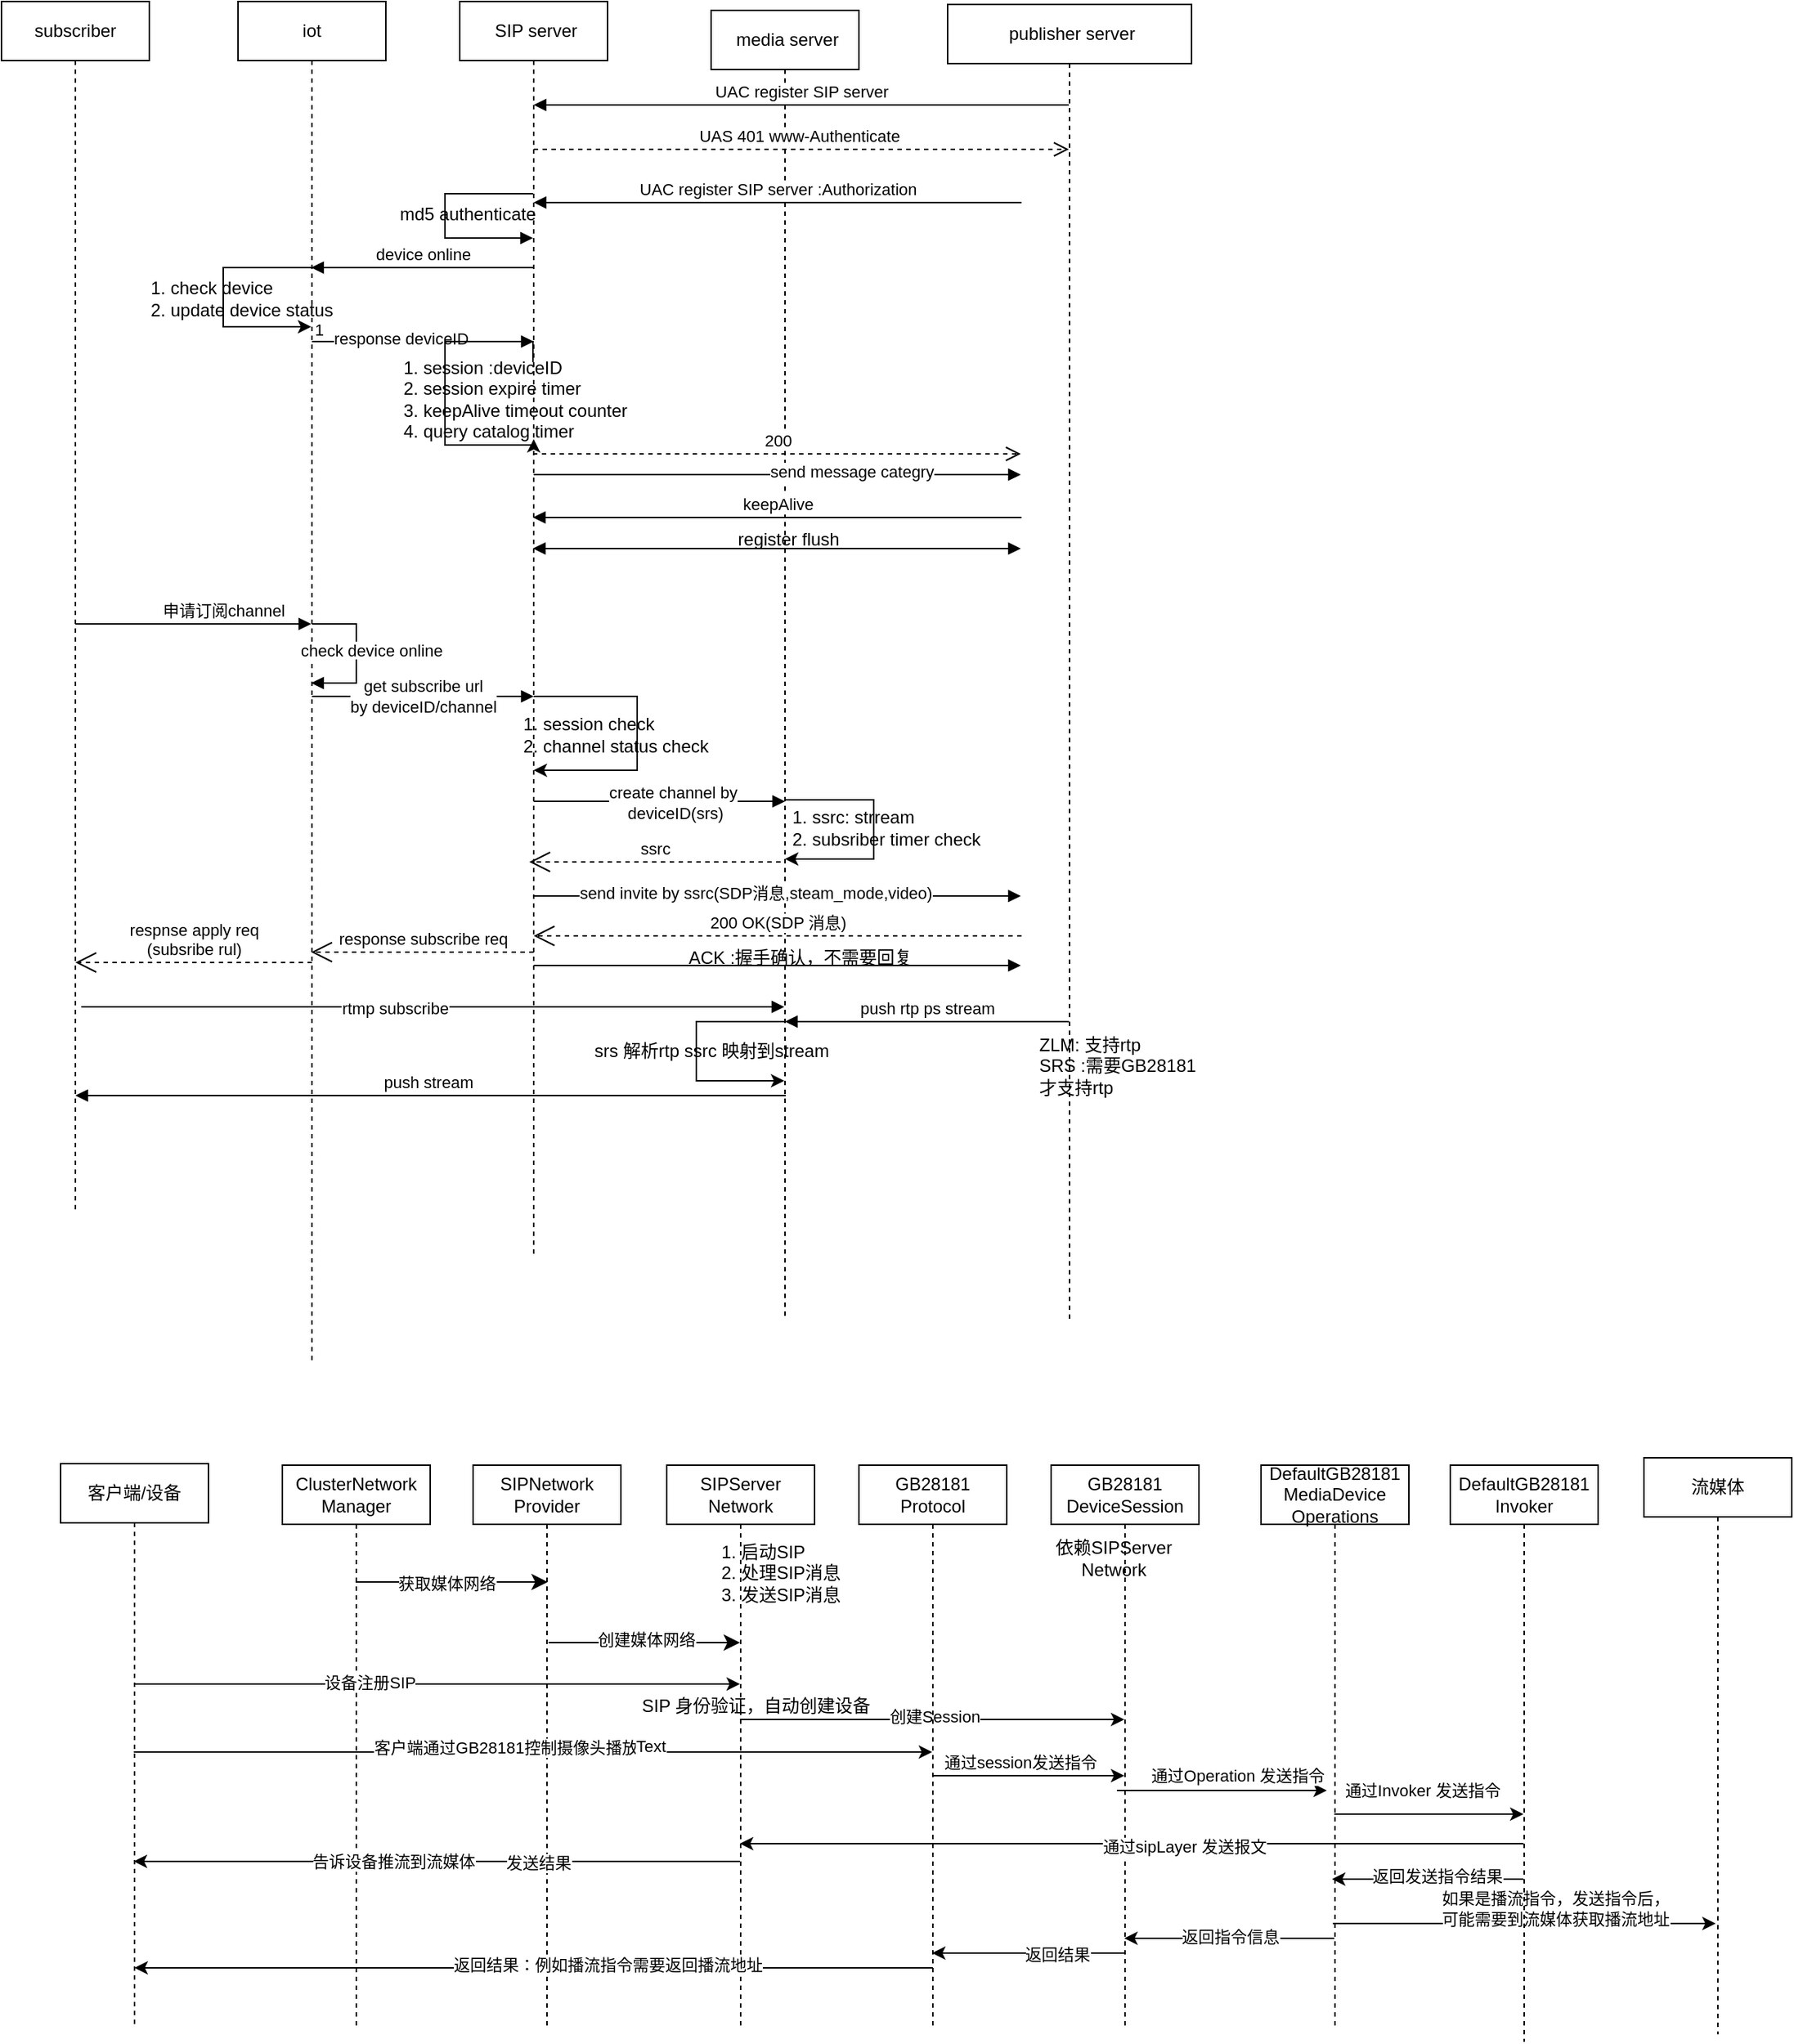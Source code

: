 <mxfile version="24.2.8" type="github">
  <diagram id="6UUS9BngQqoZ4q6VCx7F" name="Page-1">
    <mxGraphModel dx="954" dy="606" grid="1" gridSize="10" guides="1" tooltips="1" connect="1" arrows="1" fold="1" page="1" pageScale="1" pageWidth="827" pageHeight="1169" math="0" shadow="0">
      <root>
        <mxCell id="0" />
        <mxCell id="1" parent="0" />
        <mxCell id="10HyddcY0gIoOQVBEXPv-4" value="subscriber" style="shape=umlLifeline;perimeter=lifelinePerimeter;whiteSpace=wrap;html=1;container=1;collapsible=0;recursiveResize=0;outlineConnect=0;" parent="1" vertex="1">
          <mxGeometry x="30" y="60" width="100" height="820" as="geometry" />
        </mxCell>
        <mxCell id="10HyddcY0gIoOQVBEXPv-11" value="申请订阅channel" style="html=1;verticalAlign=bottom;endArrow=block;rounded=0;" parent="10HyddcY0gIoOQVBEXPv-4" edge="1">
          <mxGeometry x="0.254" width="80" relative="1" as="geometry">
            <mxPoint x="50" y="421" as="sourcePoint" />
            <mxPoint x="209.5" y="421" as="targetPoint" />
            <mxPoint as="offset" />
          </mxGeometry>
        </mxCell>
        <mxCell id="10HyddcY0gIoOQVBEXPv-5" value="&amp;nbsp;SIP server" style="shape=umlLifeline;perimeter=lifelinePerimeter;whiteSpace=wrap;html=1;container=1;collapsible=0;recursiveResize=0;outlineConnect=0;" parent="1" vertex="1">
          <mxGeometry x="340" y="60" width="100" height="850" as="geometry" />
        </mxCell>
        <mxCell id="qBGxzSzK9V-PdyPtXiU0-2" value="md5 authenticate" style="text;html=1;align=center;verticalAlign=middle;resizable=0;points=[];autosize=1;strokeColor=none;fillColor=none;" parent="10HyddcY0gIoOQVBEXPv-5" vertex="1">
          <mxGeometry x="-50" y="134" width="110" height="20" as="geometry" />
        </mxCell>
        <mxCell id="qBGxzSzK9V-PdyPtXiU0-12" value="" style="endArrow=block;endFill=1;html=1;edgeStyle=orthogonalEdgeStyle;align=left;verticalAlign=top;rounded=0;" parent="10HyddcY0gIoOQVBEXPv-5" edge="1">
          <mxGeometry x="-1" relative="1" as="geometry">
            <mxPoint x="-100" y="230" as="sourcePoint" />
            <mxPoint x="50" y="230" as="targetPoint" />
          </mxGeometry>
        </mxCell>
        <mxCell id="qBGxzSzK9V-PdyPtXiU0-13" value="1" style="edgeLabel;resizable=0;html=1;align=left;verticalAlign=bottom;" parent="qBGxzSzK9V-PdyPtXiU0-12" connectable="0" vertex="1">
          <mxGeometry x="-1" relative="1" as="geometry" />
        </mxCell>
        <mxCell id="qBGxzSzK9V-PdyPtXiU0-14" value="response deviceID" style="edgeLabel;html=1;align=center;verticalAlign=middle;resizable=0;points=[];" parent="qBGxzSzK9V-PdyPtXiU0-12" vertex="1" connectable="0">
          <mxGeometry x="-0.2" y="2" relative="1" as="geometry">
            <mxPoint as="offset" />
          </mxGeometry>
        </mxCell>
        <mxCell id="qBGxzSzK9V-PdyPtXiU0-29" value="" style="html=1;verticalAlign=bottom;endArrow=block;rounded=0;" parent="10HyddcY0gIoOQVBEXPv-5" edge="1">
          <mxGeometry width="80" relative="1" as="geometry">
            <mxPoint x="-100" y="470" as="sourcePoint" />
            <mxPoint x="50" y="470" as="targetPoint" />
          </mxGeometry>
        </mxCell>
        <mxCell id="qBGxzSzK9V-PdyPtXiU0-30" value="get subscribe url &lt;br&gt;by deviceID/channel" style="edgeLabel;html=1;align=center;verticalAlign=middle;resizable=0;points=[];" parent="qBGxzSzK9V-PdyPtXiU0-29" vertex="1" connectable="0">
          <mxGeometry x="-0.208" relative="1" as="geometry">
            <mxPoint x="15" as="offset" />
          </mxGeometry>
        </mxCell>
        <mxCell id="qBGxzSzK9V-PdyPtXiU0-50" value="response subscribe req" style="endArrow=open;endSize=12;dashed=1;html=1;rounded=0;verticalAlign=bottom;" parent="10HyddcY0gIoOQVBEXPv-5" edge="1">
          <mxGeometry width="160" relative="1" as="geometry">
            <mxPoint x="50" y="643" as="sourcePoint" />
            <mxPoint x="-100.5" y="643" as="targetPoint" />
            <Array as="points">
              <mxPoint x="-39.5" y="643" />
            </Array>
          </mxGeometry>
        </mxCell>
        <mxCell id="10HyddcY0gIoOQVBEXPv-6" value="&amp;nbsp;media server" style="shape=umlLifeline;perimeter=lifelinePerimeter;whiteSpace=wrap;html=1;container=1;collapsible=0;recursiveResize=0;outlineConnect=0;" parent="1" vertex="1">
          <mxGeometry x="510" y="66" width="100" height="884" as="geometry" />
        </mxCell>
        <mxCell id="10HyddcY0gIoOQVBEXPv-20" value="UAC register SIP server :Authorization" style="html=1;verticalAlign=bottom;endArrow=block;rounded=0;" parent="10HyddcY0gIoOQVBEXPv-6" edge="1">
          <mxGeometry width="80" relative="1" as="geometry">
            <mxPoint x="210" y="130" as="sourcePoint" />
            <mxPoint x="-120" y="130" as="targetPoint" />
            <Array as="points">
              <mxPoint x="100.5" y="130" />
            </Array>
          </mxGeometry>
        </mxCell>
        <mxCell id="qBGxzSzK9V-PdyPtXiU0-35" value="" style="html=1;verticalAlign=bottom;endArrow=block;rounded=0;" parent="10HyddcY0gIoOQVBEXPv-6" edge="1">
          <mxGeometry width="80" relative="1" as="geometry">
            <mxPoint x="-120" y="535" as="sourcePoint" />
            <mxPoint x="50" y="535" as="targetPoint" />
          </mxGeometry>
        </mxCell>
        <mxCell id="qBGxzSzK9V-PdyPtXiU0-36" value="create channel by&lt;br&gt;&amp;nbsp;deviceID(srs)" style="edgeLabel;html=1;align=center;verticalAlign=middle;resizable=0;points=[];" parent="qBGxzSzK9V-PdyPtXiU0-35" vertex="1" connectable="0">
          <mxGeometry x="0.099" y="-1" relative="1" as="geometry">
            <mxPoint as="offset" />
          </mxGeometry>
        </mxCell>
        <mxCell id="qBGxzSzK9V-PdyPtXiU0-47" value="" style="edgeStyle=segmentEdgeStyle;endArrow=classic;html=1;rounded=0;verticalAlign=bottom;" parent="10HyddcY0gIoOQVBEXPv-6" edge="1">
          <mxGeometry width="50" height="50" relative="1" as="geometry">
            <mxPoint x="49.5" y="684" as="sourcePoint" />
            <mxPoint x="49.5" y="724" as="targetPoint" />
            <Array as="points">
              <mxPoint x="-10" y="684" />
              <mxPoint x="-10" y="724" />
            </Array>
          </mxGeometry>
        </mxCell>
        <mxCell id="qBGxzSzK9V-PdyPtXiU0-55" value="push stream&amp;nbsp;" style="html=1;verticalAlign=bottom;endArrow=block;rounded=0;" parent="10HyddcY0gIoOQVBEXPv-6" target="10HyddcY0gIoOQVBEXPv-4" edge="1">
          <mxGeometry width="80" relative="1" as="geometry">
            <mxPoint x="50.5" y="734" as="sourcePoint" />
            <mxPoint x="-280" y="734" as="targetPoint" />
          </mxGeometry>
        </mxCell>
        <mxCell id="qBGxzSzK9V-PdyPtXiU0-56" value="" style="html=1;verticalAlign=bottom;endArrow=block;rounded=0;" parent="10HyddcY0gIoOQVBEXPv-6" edge="1">
          <mxGeometry width="80" relative="1" as="geometry">
            <mxPoint x="-120" y="314" as="sourcePoint" />
            <mxPoint x="209.5" y="314" as="targetPoint" />
          </mxGeometry>
        </mxCell>
        <mxCell id="qBGxzSzK9V-PdyPtXiU0-57" value="send message categry" style="edgeLabel;html=1;align=center;verticalAlign=middle;resizable=0;points=[];" parent="qBGxzSzK9V-PdyPtXiU0-56" vertex="1" connectable="0">
          <mxGeometry x="0.301" y="2" relative="1" as="geometry">
            <mxPoint as="offset" />
          </mxGeometry>
        </mxCell>
        <mxCell id="10HyddcY0gIoOQVBEXPv-7" value="&amp;nbsp;publisher server" style="shape=umlLifeline;perimeter=lifelinePerimeter;whiteSpace=wrap;html=1;container=1;collapsible=0;recursiveResize=0;outlineConnect=0;" parent="1" vertex="1">
          <mxGeometry x="670" y="62" width="165" height="890" as="geometry" />
        </mxCell>
        <mxCell id="qBGxzSzK9V-PdyPtXiU0-17" value="keepAlive" style="html=1;verticalAlign=bottom;endArrow=block;rounded=0;" parent="10HyddcY0gIoOQVBEXPv-7" edge="1">
          <mxGeometry width="80" relative="1" as="geometry">
            <mxPoint x="50" y="347" as="sourcePoint" />
            <mxPoint x="-280.5" y="347" as="targetPoint" />
          </mxGeometry>
        </mxCell>
        <mxCell id="qBGxzSzK9V-PdyPtXiU0-42" value="200 OK(SDP 消息)" style="endArrow=open;endSize=12;dashed=1;html=1;rounded=0;verticalAlign=bottom;" parent="10HyddcY0gIoOQVBEXPv-7" target="10HyddcY0gIoOQVBEXPv-5" edge="1">
          <mxGeometry width="160" relative="1" as="geometry">
            <mxPoint x="50" y="630" as="sourcePoint" />
            <mxPoint x="-120" y="630" as="targetPoint" />
            <Array as="points">
              <mxPoint x="-39.5" y="630" />
            </Array>
          </mxGeometry>
        </mxCell>
        <mxCell id="qBGxzSzK9V-PdyPtXiU0-43" value="" style="html=1;verticalAlign=bottom;endArrow=block;rounded=0;" parent="10HyddcY0gIoOQVBEXPv-7" edge="1">
          <mxGeometry width="80" relative="1" as="geometry">
            <mxPoint x="-280" y="650" as="sourcePoint" />
            <mxPoint x="49.5" y="650" as="targetPoint" />
          </mxGeometry>
        </mxCell>
        <mxCell id="bC7WEgmkq_akePNeTHzV-6" value="ZLM: 支持rtp&lt;div&gt;SRS :需要GB28181&amp;nbsp;&lt;/div&gt;&lt;div&gt;才支持rtp&lt;/div&gt;" style="text;html=1;align=left;verticalAlign=middle;resizable=0;points=[];autosize=1;strokeColor=none;fillColor=none;" vertex="1" parent="10HyddcY0gIoOQVBEXPv-7">
          <mxGeometry x="60" y="688" width="130" height="60" as="geometry" />
        </mxCell>
        <mxCell id="10HyddcY0gIoOQVBEXPv-9" value="iot" style="shape=umlLifeline;perimeter=lifelinePerimeter;whiteSpace=wrap;html=1;container=1;collapsible=0;recursiveResize=0;outlineConnect=0;" parent="1" vertex="1">
          <mxGeometry x="190" y="60" width="100" height="920" as="geometry" />
        </mxCell>
        <mxCell id="10HyddcY0gIoOQVBEXPv-14" value="" style="html=1;verticalAlign=bottom;endArrow=block;rounded=0;" parent="10HyddcY0gIoOQVBEXPv-9" edge="1">
          <mxGeometry x="-0.005" y="10" width="80" relative="1" as="geometry">
            <mxPoint x="50" y="421" as="sourcePoint" />
            <mxPoint x="49.5" y="461" as="targetPoint" />
            <Array as="points">
              <mxPoint x="80" y="421" />
              <mxPoint x="80" y="461" />
            </Array>
            <mxPoint as="offset" />
          </mxGeometry>
        </mxCell>
        <mxCell id="qBGxzSzK9V-PdyPtXiU0-10" value="" style="edgeStyle=segmentEdgeStyle;endArrow=classic;html=1;rounded=0;" parent="10HyddcY0gIoOQVBEXPv-9" edge="1">
          <mxGeometry width="50" height="50" relative="1" as="geometry">
            <mxPoint x="49.5" y="180" as="sourcePoint" />
            <mxPoint x="49.5" y="220" as="targetPoint" />
            <Array as="points">
              <mxPoint x="-10" y="180" />
              <mxPoint x="-10" y="220" />
            </Array>
          </mxGeometry>
        </mxCell>
        <mxCell id="qBGxzSzK9V-PdyPtXiU0-52" value="respnse apply req&lt;br&gt;(subsribe rul)" style="endArrow=open;endSize=12;dashed=1;html=1;rounded=0;verticalAlign=bottom;" parent="10HyddcY0gIoOQVBEXPv-9" edge="1">
          <mxGeometry width="160" relative="1" as="geometry">
            <mxPoint x="50" y="650" as="sourcePoint" />
            <mxPoint x="-110" y="650" as="targetPoint" />
            <Array as="points">
              <mxPoint x="-39.5" y="650" />
            </Array>
          </mxGeometry>
        </mxCell>
        <mxCell id="10HyddcY0gIoOQVBEXPv-15" value="&lt;span style=&quot;font-size: 11px ; background-color: rgb(255 , 255 , 255)&quot;&gt;check device online&lt;/span&gt;" style="text;html=1;align=center;verticalAlign=middle;resizable=0;points=[];autosize=1;strokeColor=none;fillColor=none;" parent="1" vertex="1">
          <mxGeometry x="220" y="489" width="120" height="20" as="geometry" />
        </mxCell>
        <mxCell id="10HyddcY0gIoOQVBEXPv-16" value="UAC register SIP server" style="html=1;verticalAlign=bottom;endArrow=block;rounded=0;" parent="1" source="10HyddcY0gIoOQVBEXPv-7" target="10HyddcY0gIoOQVBEXPv-5" edge="1">
          <mxGeometry width="80" relative="1" as="geometry">
            <mxPoint x="720" y="120" as="sourcePoint" />
            <mxPoint x="800" y="120" as="targetPoint" />
            <Array as="points">
              <mxPoint x="610" y="130" />
            </Array>
          </mxGeometry>
        </mxCell>
        <mxCell id="10HyddcY0gIoOQVBEXPv-19" value="UAS 401 www-Authenticate&amp;nbsp;" style="html=1;verticalAlign=bottom;endArrow=open;dashed=1;endSize=8;rounded=0;" parent="1" source="10HyddcY0gIoOQVBEXPv-5" target="10HyddcY0gIoOQVBEXPv-7" edge="1">
          <mxGeometry relative="1" as="geometry">
            <mxPoint x="470" y="150" as="sourcePoint" />
            <mxPoint x="390" y="150" as="targetPoint" />
            <Array as="points">
              <mxPoint x="550" y="160" />
            </Array>
          </mxGeometry>
        </mxCell>
        <mxCell id="qBGxzSzK9V-PdyPtXiU0-1" value="" style="html=1;verticalAlign=bottom;endArrow=block;rounded=0;" parent="1" source="10HyddcY0gIoOQVBEXPv-5" target="10HyddcY0gIoOQVBEXPv-5" edge="1">
          <mxGeometry width="80" relative="1" as="geometry">
            <mxPoint x="340" y="210" as="sourcePoint" />
            <mxPoint x="420" y="210" as="targetPoint" />
            <Array as="points">
              <mxPoint x="360" y="190" />
              <mxPoint x="340" y="190" />
              <mxPoint x="330" y="190" />
              <mxPoint x="330" y="200" />
              <mxPoint x="330" y="210" />
              <mxPoint x="330" y="220" />
              <mxPoint x="360" y="220" />
            </Array>
          </mxGeometry>
        </mxCell>
        <mxCell id="qBGxzSzK9V-PdyPtXiU0-6" value="" style="edgeStyle=segmentEdgeStyle;endArrow=classic;html=1;rounded=0;" parent="1" edge="1">
          <mxGeometry width="50" height="50" relative="1" as="geometry">
            <mxPoint x="389.5" y="304" as="sourcePoint" />
            <mxPoint x="390" y="356" as="targetPoint" />
            <Array as="points">
              <mxPoint x="390" y="290" />
              <mxPoint x="330" y="290" />
              <mxPoint x="330" y="360" />
              <mxPoint x="390" y="360" />
            </Array>
          </mxGeometry>
        </mxCell>
        <mxCell id="qBGxzSzK9V-PdyPtXiU0-7" value="1. session :deviceID&lt;br&gt;2. session expire timer&lt;br&gt;3. keepAlive timeout counter&lt;br&gt;4. query catalog timer" style="text;html=1;align=left;verticalAlign=middle;resizable=0;points=[];autosize=1;strokeColor=none;fillColor=none;" parent="1" vertex="1">
          <mxGeometry x="300" y="299" width="170" height="60" as="geometry" />
        </mxCell>
        <mxCell id="qBGxzSzK9V-PdyPtXiU0-9" value="device online" style="html=1;verticalAlign=bottom;endArrow=block;rounded=0;" parent="1" edge="1">
          <mxGeometry width="80" relative="1" as="geometry">
            <mxPoint x="389.5" y="240" as="sourcePoint" />
            <mxPoint x="239.5" y="240" as="targetPoint" />
            <Array as="points">
              <mxPoint x="330" y="240" />
            </Array>
          </mxGeometry>
        </mxCell>
        <mxCell id="qBGxzSzK9V-PdyPtXiU0-11" value="1. check device&lt;br&gt;2. update device status" style="text;html=1;align=left;verticalAlign=middle;resizable=0;points=[];autosize=1;strokeColor=none;fillColor=none;" parent="1" vertex="1">
          <mxGeometry x="129" y="246" width="140" height="30" as="geometry" />
        </mxCell>
        <mxCell id="qBGxzSzK9V-PdyPtXiU0-15" value="200" style="html=1;verticalAlign=bottom;endArrow=open;dashed=1;endSize=8;rounded=0;" parent="1" edge="1">
          <mxGeometry relative="1" as="geometry">
            <mxPoint x="389.5" y="366" as="sourcePoint" />
            <mxPoint x="719.5" y="366" as="targetPoint" />
            <Array as="points">
              <mxPoint x="430" y="366" />
            </Array>
          </mxGeometry>
        </mxCell>
        <mxCell id="qBGxzSzK9V-PdyPtXiU0-27" value="" style="endArrow=block;startArrow=block;endFill=1;startFill=1;html=1;rounded=0;verticalAlign=bottom;" parent="1" edge="1">
          <mxGeometry width="160" relative="1" as="geometry">
            <mxPoint x="389.5" y="430" as="sourcePoint" />
            <mxPoint x="719.5" y="430" as="targetPoint" />
            <Array as="points">
              <mxPoint x="570" y="430" />
            </Array>
          </mxGeometry>
        </mxCell>
        <mxCell id="qBGxzSzK9V-PdyPtXiU0-28" value="register flush" style="text;html=1;align=center;verticalAlign=middle;resizable=0;points=[];autosize=1;strokeColor=none;fillColor=none;" parent="1" vertex="1">
          <mxGeometry x="522" y="414" width="80" height="20" as="geometry" />
        </mxCell>
        <mxCell id="qBGxzSzK9V-PdyPtXiU0-32" value="1. session check&lt;br&gt;2. channel status check" style="text;html=1;align=left;verticalAlign=middle;resizable=0;points=[];autosize=1;strokeColor=none;fillColor=none;" parent="1" vertex="1">
          <mxGeometry x="381" y="541" width="140" height="30" as="geometry" />
        </mxCell>
        <mxCell id="qBGxzSzK9V-PdyPtXiU0-33" value="" style="html=1;verticalAlign=bottom;endArrow=block;rounded=0;" parent="1" edge="1">
          <mxGeometry width="80" relative="1" as="geometry">
            <mxPoint x="390" y="665" as="sourcePoint" />
            <mxPoint x="719.5" y="665" as="targetPoint" />
          </mxGeometry>
        </mxCell>
        <mxCell id="qBGxzSzK9V-PdyPtXiU0-34" value="send invite by ssrc(SDP消息,steam_mode,video)" style="edgeLabel;html=1;align=center;verticalAlign=middle;resizable=0;points=[];" parent="qBGxzSzK9V-PdyPtXiU0-33" vertex="1" connectable="0">
          <mxGeometry x="-0.093" y="2" relative="1" as="geometry">
            <mxPoint as="offset" />
          </mxGeometry>
        </mxCell>
        <mxCell id="qBGxzSzK9V-PdyPtXiU0-37" value="ssrc" style="endArrow=open;endSize=12;dashed=1;html=1;rounded=0;verticalAlign=bottom;" parent="1" edge="1">
          <mxGeometry width="160" relative="1" as="geometry">
            <mxPoint x="557" y="642" as="sourcePoint" />
            <mxPoint x="387" y="642" as="targetPoint" />
            <Array as="points">
              <mxPoint x="467.5" y="642" />
            </Array>
          </mxGeometry>
        </mxCell>
        <mxCell id="qBGxzSzK9V-PdyPtXiU0-38" value="" style="edgeStyle=segmentEdgeStyle;endArrow=classic;html=1;rounded=0;verticalAlign=bottom;" parent="1" source="10HyddcY0gIoOQVBEXPv-5" target="10HyddcY0gIoOQVBEXPv-5" edge="1">
          <mxGeometry width="50" height="50" relative="1" as="geometry">
            <mxPoint x="519.5" y="570" as="sourcePoint" />
            <mxPoint x="400" y="600" as="targetPoint" />
            <Array as="points">
              <mxPoint x="460" y="530" />
              <mxPoint x="460" y="580" />
            </Array>
          </mxGeometry>
        </mxCell>
        <mxCell id="qBGxzSzK9V-PdyPtXiU0-39" value="" style="edgeStyle=segmentEdgeStyle;endArrow=classic;html=1;rounded=0;verticalAlign=bottom;" parent="1" source="10HyddcY0gIoOQVBEXPv-6" target="10HyddcY0gIoOQVBEXPv-6" edge="1">
          <mxGeometry width="50" height="50" relative="1" as="geometry">
            <mxPoint x="570" y="600" as="sourcePoint" />
            <mxPoint x="570" y="640" as="targetPoint" />
            <Array as="points">
              <mxPoint x="620" y="600" />
              <mxPoint x="620" y="640" />
            </Array>
          </mxGeometry>
        </mxCell>
        <mxCell id="qBGxzSzK9V-PdyPtXiU0-40" value="1. ssrc: strream&lt;br&gt;2. subsriber timer check" style="text;html=1;align=left;verticalAlign=middle;resizable=0;points=[];autosize=1;strokeColor=none;fillColor=none;" parent="1" vertex="1">
          <mxGeometry x="563" y="604" width="140" height="30" as="geometry" />
        </mxCell>
        <mxCell id="qBGxzSzK9V-PdyPtXiU0-44" value="ACK :握手确认，不需要回复" style="text;html=1;align=center;verticalAlign=middle;resizable=0;points=[];autosize=1;strokeColor=none;fillColor=none;" parent="1" vertex="1">
          <mxGeometry x="485" y="697" width="170" height="20" as="geometry" />
        </mxCell>
        <mxCell id="qBGxzSzK9V-PdyPtXiU0-45" value="push rtp ps stream" style="html=1;verticalAlign=bottom;endArrow=block;rounded=0;" parent="1" edge="1" source="10HyddcY0gIoOQVBEXPv-7">
          <mxGeometry width="80" relative="1" as="geometry">
            <mxPoint x="720.5" y="750" as="sourcePoint" />
            <mxPoint x="560" y="750" as="targetPoint" />
          </mxGeometry>
        </mxCell>
        <mxCell id="qBGxzSzK9V-PdyPtXiU0-48" value="srs 解析rtp ssrc 映射到stream" style="text;html=1;align=center;verticalAlign=middle;resizable=0;points=[];autosize=1;strokeColor=none;fillColor=none;" parent="1" vertex="1">
          <mxGeometry x="425" y="760" width="170" height="20" as="geometry" />
        </mxCell>
        <mxCell id="qBGxzSzK9V-PdyPtXiU0-53" value="" style="html=1;verticalAlign=bottom;endArrow=block;rounded=0;" parent="1" target="10HyddcY0gIoOQVBEXPv-6" edge="1">
          <mxGeometry width="80" relative="1" as="geometry">
            <mxPoint x="84" y="740" as="sourcePoint" />
            <mxPoint x="413.5" y="740" as="targetPoint" />
          </mxGeometry>
        </mxCell>
        <mxCell id="qBGxzSzK9V-PdyPtXiU0-54" value="rtmp subscribe" style="edgeLabel;html=1;align=center;verticalAlign=middle;resizable=0;points=[];" parent="qBGxzSzK9V-PdyPtXiU0-53" vertex="1" connectable="0">
          <mxGeometry x="-0.111" y="-1" relative="1" as="geometry">
            <mxPoint as="offset" />
          </mxGeometry>
        </mxCell>
        <mxCell id="bC7WEgmkq_akePNeTHzV-7" value="ClusterNetwork&lt;div&gt;Manager&lt;/div&gt;" style="shape=umlLifeline;perimeter=lifelinePerimeter;whiteSpace=wrap;html=1;container=1;dropTarget=0;collapsible=0;recursiveResize=0;outlineConnect=0;portConstraint=eastwest;newEdgeStyle={&quot;edgeStyle&quot;:&quot;elbowEdgeStyle&quot;,&quot;elbow&quot;:&quot;vertical&quot;,&quot;curved&quot;:0,&quot;rounded&quot;:0};" vertex="1" parent="1">
          <mxGeometry x="220" y="1050" width="100" height="380" as="geometry" />
        </mxCell>
        <mxCell id="bC7WEgmkq_akePNeTHzV-8" style="edgeStyle=elbowEdgeStyle;rounded=0;orthogonalLoop=1;jettySize=auto;html=1;elbow=horizontal;curved=0;fontSize=12;startSize=8;endSize=8;" edge="1" parent="1">
          <mxGeometry relative="1" as="geometry">
            <mxPoint x="269.5" y="1129" as="sourcePoint" />
            <mxPoint x="399.5" y="1129" as="targetPoint" />
          </mxGeometry>
        </mxCell>
        <mxCell id="bC7WEgmkq_akePNeTHzV-12" value="获取媒体网络" style="edgeLabel;html=1;align=center;verticalAlign=middle;resizable=0;points=[];" vertex="1" connectable="0" parent="bC7WEgmkq_akePNeTHzV-8">
          <mxGeometry x="-0.439" y="-2" relative="1" as="geometry">
            <mxPoint x="25" y="-1" as="offset" />
          </mxGeometry>
        </mxCell>
        <mxCell id="bC7WEgmkq_akePNeTHzV-9" value="SIPNetwork&lt;div&gt;Provider&lt;/div&gt;" style="shape=umlLifeline;perimeter=lifelinePerimeter;whiteSpace=wrap;html=1;container=1;dropTarget=0;collapsible=0;recursiveResize=0;outlineConnect=0;portConstraint=eastwest;newEdgeStyle={&quot;edgeStyle&quot;:&quot;elbowEdgeStyle&quot;,&quot;elbow&quot;:&quot;vertical&quot;,&quot;curved&quot;:0,&quot;rounded&quot;:0};" vertex="1" parent="1">
          <mxGeometry x="349" y="1050" width="100" height="380" as="geometry" />
        </mxCell>
        <mxCell id="bC7WEgmkq_akePNeTHzV-10" style="edgeStyle=elbowEdgeStyle;rounded=0;orthogonalLoop=1;jettySize=auto;html=1;elbow=vertical;curved=0;fontSize=12;startSize=8;endSize=8;" edge="1" parent="1" target="bC7WEgmkq_akePNeTHzV-11">
          <mxGeometry relative="1" as="geometry">
            <mxPoint x="400" y="1170" as="sourcePoint" />
            <mxPoint x="549" y="1170" as="targetPoint" />
          </mxGeometry>
        </mxCell>
        <mxCell id="bC7WEgmkq_akePNeTHzV-13" value="创建媒体网络" style="edgeLabel;html=1;align=center;verticalAlign=middle;resizable=0;points=[];" vertex="1" connectable="0" parent="bC7WEgmkq_akePNeTHzV-10">
          <mxGeometry x="0.01" y="2" relative="1" as="geometry">
            <mxPoint as="offset" />
          </mxGeometry>
        </mxCell>
        <mxCell id="bC7WEgmkq_akePNeTHzV-22" style="edgeStyle=elbowEdgeStyle;rounded=0;orthogonalLoop=1;jettySize=auto;html=1;elbow=vertical;curved=0;" edge="1" parent="1" target="bC7WEgmkq_akePNeTHzV-15">
          <mxGeometry relative="1" as="geometry">
            <mxPoint x="529.5" y="1222" as="sourcePoint" />
            <mxPoint x="669.5" y="1222" as="targetPoint" />
          </mxGeometry>
        </mxCell>
        <mxCell id="bC7WEgmkq_akePNeTHzV-25" value="创建Session" style="edgeLabel;html=1;align=center;verticalAlign=middle;resizable=0;points=[];" vertex="1" connectable="0" parent="bC7WEgmkq_akePNeTHzV-22">
          <mxGeometry x="0.257" y="-2" relative="1" as="geometry">
            <mxPoint x="-32" y="-4" as="offset" />
          </mxGeometry>
        </mxCell>
        <mxCell id="bC7WEgmkq_akePNeTHzV-11" value="SIPServer&lt;div&gt;Network&lt;br&gt;&lt;/div&gt;" style="shape=umlLifeline;perimeter=lifelinePerimeter;whiteSpace=wrap;html=1;container=1;dropTarget=0;collapsible=0;recursiveResize=0;outlineConnect=0;portConstraint=eastwest;newEdgeStyle={&quot;edgeStyle&quot;:&quot;elbowEdgeStyle&quot;,&quot;elbow&quot;:&quot;vertical&quot;,&quot;curved&quot;:0,&quot;rounded&quot;:0};" vertex="1" parent="1">
          <mxGeometry x="480" y="1050" width="100" height="380" as="geometry" />
        </mxCell>
        <mxCell id="bC7WEgmkq_akePNeTHzV-14" value="1. 启动SIP&lt;div&gt;2. 处理SIP消息&lt;/div&gt;&lt;div&gt;3. 发送SIP消息&lt;/div&gt;" style="text;html=1;align=left;verticalAlign=middle;resizable=0;points=[];autosize=1;strokeColor=none;fillColor=none;" vertex="1" parent="1">
          <mxGeometry x="515" y="1093" width="100" height="60" as="geometry" />
        </mxCell>
        <mxCell id="bC7WEgmkq_akePNeTHzV-34" style="edgeStyle=elbowEdgeStyle;rounded=0;orthogonalLoop=1;jettySize=auto;html=1;elbow=vertical;curved=0;" edge="1" parent="1">
          <mxGeometry relative="1" as="geometry">
            <mxPoint x="784.5" y="1270" as="sourcePoint" />
            <mxPoint x="926.5" y="1270" as="targetPoint" />
          </mxGeometry>
        </mxCell>
        <mxCell id="bC7WEgmkq_akePNeTHzV-35" value="通过Operation 发送指令" style="edgeLabel;html=1;align=center;verticalAlign=middle;resizable=0;points=[];" vertex="1" connectable="0" parent="bC7WEgmkq_akePNeTHzV-34">
          <mxGeometry x="0.437" y="-3" relative="1" as="geometry">
            <mxPoint x="-21" y="-13" as="offset" />
          </mxGeometry>
        </mxCell>
        <mxCell id="bC7WEgmkq_akePNeTHzV-51" style="edgeStyle=elbowEdgeStyle;rounded=0;orthogonalLoop=1;jettySize=auto;html=1;elbow=vertical;curved=0;" edge="1" parent="1">
          <mxGeometry relative="1" as="geometry">
            <mxPoint x="789.5" y="1380" as="sourcePoint" />
            <mxPoint x="659.5" y="1380" as="targetPoint" />
          </mxGeometry>
        </mxCell>
        <mxCell id="bC7WEgmkq_akePNeTHzV-52" value="返回结果" style="edgeLabel;html=1;align=center;verticalAlign=middle;resizable=0;points=[];" vertex="1" connectable="0" parent="bC7WEgmkq_akePNeTHzV-51">
          <mxGeometry x="-0.292" y="1" relative="1" as="geometry">
            <mxPoint as="offset" />
          </mxGeometry>
        </mxCell>
        <mxCell id="bC7WEgmkq_akePNeTHzV-15" value="&lt;div&gt;GB28181&lt;/div&gt;&lt;div&gt;DeviceSession&lt;br&gt;&lt;/div&gt;" style="shape=umlLifeline;perimeter=lifelinePerimeter;whiteSpace=wrap;html=1;container=1;dropTarget=0;collapsible=0;recursiveResize=0;outlineConnect=0;portConstraint=eastwest;newEdgeStyle={&quot;edgeStyle&quot;:&quot;elbowEdgeStyle&quot;,&quot;elbow&quot;:&quot;vertical&quot;,&quot;curved&quot;:0,&quot;rounded&quot;:0};" vertex="1" parent="1">
          <mxGeometry x="740" y="1050" width="100" height="380" as="geometry" />
        </mxCell>
        <mxCell id="bC7WEgmkq_akePNeTHzV-16" value="依赖SIPServer&lt;div&gt;Network&lt;/div&gt;" style="text;html=1;align=center;verticalAlign=middle;resizable=0;points=[];autosize=1;strokeColor=none;fillColor=none;" vertex="1" parent="1">
          <mxGeometry x="732" y="1093" width="100" height="40" as="geometry" />
        </mxCell>
        <mxCell id="bC7WEgmkq_akePNeTHzV-37" style="edgeStyle=elbowEdgeStyle;rounded=0;orthogonalLoop=1;jettySize=auto;html=1;elbow=vertical;curved=0;" edge="1" parent="1">
          <mxGeometry relative="1" as="geometry">
            <mxPoint x="1059.5" y="1286" as="targetPoint" />
            <mxPoint x="931.5" y="1286" as="sourcePoint" />
          </mxGeometry>
        </mxCell>
        <mxCell id="bC7WEgmkq_akePNeTHzV-38" value="通过Invoker 发送指令" style="edgeLabel;html=1;align=center;verticalAlign=middle;resizable=0;points=[];" vertex="1" connectable="0" parent="bC7WEgmkq_akePNeTHzV-37">
          <mxGeometry x="-0.375" y="-2" relative="1" as="geometry">
            <mxPoint x="19" y="-18" as="offset" />
          </mxGeometry>
        </mxCell>
        <mxCell id="bC7WEgmkq_akePNeTHzV-46" style="edgeStyle=elbowEdgeStyle;rounded=0;orthogonalLoop=1;jettySize=auto;html=1;elbow=vertical;curved=0;" edge="1" parent="1">
          <mxGeometry relative="1" as="geometry">
            <mxPoint x="930.5" y="1360" as="sourcePoint" />
            <mxPoint x="1189.5" y="1360" as="targetPoint" />
          </mxGeometry>
        </mxCell>
        <mxCell id="bC7WEgmkq_akePNeTHzV-48" value="如果是播流指令，发送指令后，&lt;div&gt;可能需要到流媒体获取播流地址&lt;/div&gt;" style="edgeLabel;html=1;align=center;verticalAlign=middle;resizable=0;points=[];" vertex="1" connectable="0" parent="bC7WEgmkq_akePNeTHzV-46">
          <mxGeometry x="-0.521" y="-1" relative="1" as="geometry">
            <mxPoint x="88" y="-11" as="offset" />
          </mxGeometry>
        </mxCell>
        <mxCell id="bC7WEgmkq_akePNeTHzV-49" style="edgeStyle=elbowEdgeStyle;rounded=0;orthogonalLoop=1;jettySize=auto;html=1;elbow=vertical;curved=0;" edge="1" parent="1">
          <mxGeometry relative="1" as="geometry">
            <mxPoint x="931.5" y="1370" as="sourcePoint" />
            <mxPoint x="789.5" y="1370" as="targetPoint" />
          </mxGeometry>
        </mxCell>
        <mxCell id="bC7WEgmkq_akePNeTHzV-50" value="返回指令信息" style="edgeLabel;html=1;align=center;verticalAlign=middle;resizable=0;points=[];" vertex="1" connectable="0" parent="bC7WEgmkq_akePNeTHzV-49">
          <mxGeometry x="-0.535" y="-1" relative="1" as="geometry">
            <mxPoint x="-38" as="offset" />
          </mxGeometry>
        </mxCell>
        <mxCell id="bC7WEgmkq_akePNeTHzV-17" value="&lt;div&gt;DefaultGB28181&lt;/div&gt;&lt;div&gt;MediaDevice&lt;/div&gt;&lt;div&gt;Operations&lt;br&gt;&lt;/div&gt;" style="shape=umlLifeline;perimeter=lifelinePerimeter;whiteSpace=wrap;html=1;container=1;dropTarget=0;collapsible=0;recursiveResize=0;outlineConnect=0;portConstraint=eastwest;newEdgeStyle={&quot;edgeStyle&quot;:&quot;elbowEdgeStyle&quot;,&quot;elbow&quot;:&quot;vertical&quot;,&quot;curved&quot;:0,&quot;rounded&quot;:0};" vertex="1" parent="1">
          <mxGeometry x="882" y="1050" width="100" height="380" as="geometry" />
        </mxCell>
        <mxCell id="bC7WEgmkq_akePNeTHzV-19" style="edgeStyle=elbowEdgeStyle;rounded=0;orthogonalLoop=1;jettySize=auto;html=1;elbow=vertical;curved=0;" edge="1" parent="1">
          <mxGeometry relative="1" as="geometry">
            <mxPoint x="119.5" y="1198" as="sourcePoint" />
            <mxPoint x="529.5" y="1198" as="targetPoint" />
          </mxGeometry>
        </mxCell>
        <mxCell id="bC7WEgmkq_akePNeTHzV-20" value="设备注册SIP" style="edgeLabel;html=1;align=center;verticalAlign=middle;resizable=0;points=[];" vertex="1" connectable="0" parent="bC7WEgmkq_akePNeTHzV-19">
          <mxGeometry x="-0.224" y="1" relative="1" as="geometry">
            <mxPoint as="offset" />
          </mxGeometry>
        </mxCell>
        <mxCell id="bC7WEgmkq_akePNeTHzV-18" value="客户端/设备" style="shape=umlLifeline;perimeter=lifelinePerimeter;whiteSpace=wrap;html=1;container=1;dropTarget=0;collapsible=0;recursiveResize=0;outlineConnect=0;portConstraint=eastwest;newEdgeStyle={&quot;edgeStyle&quot;:&quot;elbowEdgeStyle&quot;,&quot;elbow&quot;:&quot;vertical&quot;,&quot;curved&quot;:0,&quot;rounded&quot;:0};" vertex="1" parent="1">
          <mxGeometry x="70" y="1049" width="100" height="380" as="geometry" />
        </mxCell>
        <mxCell id="bC7WEgmkq_akePNeTHzV-21" value="SIP 身份验证，自动创建设备" style="text;html=1;align=center;verticalAlign=middle;resizable=0;points=[];autosize=1;strokeColor=none;fillColor=none;" vertex="1" parent="1">
          <mxGeometry x="450" y="1198" width="180" height="30" as="geometry" />
        </mxCell>
        <mxCell id="bC7WEgmkq_akePNeTHzV-26" style="edgeStyle=elbowEdgeStyle;rounded=0;orthogonalLoop=1;jettySize=auto;html=1;elbow=vertical;curved=0;" edge="1" parent="1">
          <mxGeometry relative="1" as="geometry">
            <mxPoint x="119.5" y="1244" as="sourcePoint" />
            <mxPoint x="659.5" y="1244" as="targetPoint" />
          </mxGeometry>
        </mxCell>
        <mxCell id="bC7WEgmkq_akePNeTHzV-27" value="客户端通过GB28181控制摄像头播放" style="edgeLabel;html=1;align=center;verticalAlign=middle;resizable=0;points=[];" vertex="1" connectable="0" parent="bC7WEgmkq_akePNeTHzV-26">
          <mxGeometry x="-0.071" y="3" relative="1" as="geometry">
            <mxPoint as="offset" />
          </mxGeometry>
        </mxCell>
        <mxCell id="bC7WEgmkq_akePNeTHzV-31" value="Text" style="edgeLabel;html=1;align=center;verticalAlign=middle;resizable=0;points=[];" vertex="1" connectable="0" parent="bC7WEgmkq_akePNeTHzV-26">
          <mxGeometry x="0.293" y="4" relative="1" as="geometry">
            <mxPoint as="offset" />
          </mxGeometry>
        </mxCell>
        <mxCell id="bC7WEgmkq_akePNeTHzV-32" style="edgeStyle=elbowEdgeStyle;rounded=0;orthogonalLoop=1;jettySize=auto;html=1;elbow=vertical;curved=0;" edge="1" parent="1">
          <mxGeometry relative="1" as="geometry">
            <mxPoint x="659.5" y="1260" as="sourcePoint" />
            <mxPoint x="789.5" y="1260" as="targetPoint" />
          </mxGeometry>
        </mxCell>
        <mxCell id="bC7WEgmkq_akePNeTHzV-33" value="通过session发送指令" style="edgeLabel;html=1;align=center;verticalAlign=middle;resizable=0;points=[];" vertex="1" connectable="0" parent="bC7WEgmkq_akePNeTHzV-32">
          <mxGeometry x="-0.262" y="-3" relative="1" as="geometry">
            <mxPoint x="11" y="-12" as="offset" />
          </mxGeometry>
        </mxCell>
        <mxCell id="bC7WEgmkq_akePNeTHzV-53" style="edgeStyle=elbowEdgeStyle;rounded=0;orthogonalLoop=1;jettySize=auto;html=1;elbow=vertical;curved=0;" edge="1" parent="1">
          <mxGeometry relative="1" as="geometry">
            <mxPoint x="660" y="1390" as="sourcePoint" />
            <mxPoint x="120" y="1390" as="targetPoint" />
          </mxGeometry>
        </mxCell>
        <mxCell id="bC7WEgmkq_akePNeTHzV-54" value="返回结果：例如播流指令需要返回播流地址" style="edgeLabel;html=1;align=center;verticalAlign=middle;resizable=0;points=[];" vertex="1" connectable="0" parent="bC7WEgmkq_akePNeTHzV-53">
          <mxGeometry x="-0.18" y="-2" relative="1" as="geometry">
            <mxPoint x="1" as="offset" />
          </mxGeometry>
        </mxCell>
        <mxCell id="bC7WEgmkq_akePNeTHzV-30" value="&lt;div&gt;GB28181&lt;/div&gt;&lt;div&gt;Protocol&lt;/div&gt;" style="shape=umlLifeline;perimeter=lifelinePerimeter;whiteSpace=wrap;html=1;container=1;dropTarget=0;collapsible=0;recursiveResize=0;outlineConnect=0;portConstraint=eastwest;newEdgeStyle={&quot;edgeStyle&quot;:&quot;elbowEdgeStyle&quot;,&quot;elbow&quot;:&quot;vertical&quot;,&quot;curved&quot;:0,&quot;rounded&quot;:0};" vertex="1" parent="1">
          <mxGeometry x="610" y="1050" width="100" height="380" as="geometry" />
        </mxCell>
        <mxCell id="bC7WEgmkq_akePNeTHzV-39" style="edgeStyle=elbowEdgeStyle;rounded=0;orthogonalLoop=1;jettySize=auto;html=1;elbow=vertical;curved=0;" edge="1" parent="1">
          <mxGeometry relative="1" as="geometry">
            <mxPoint x="1059.5" y="1306" as="sourcePoint" />
            <mxPoint x="529.5" y="1306" as="targetPoint" />
          </mxGeometry>
        </mxCell>
        <mxCell id="bC7WEgmkq_akePNeTHzV-40" value="通过sipLayer 发送报文" style="edgeLabel;html=1;align=center;verticalAlign=middle;resizable=0;points=[];" vertex="1" connectable="0" parent="bC7WEgmkq_akePNeTHzV-39">
          <mxGeometry x="-0.132" y="2" relative="1" as="geometry">
            <mxPoint as="offset" />
          </mxGeometry>
        </mxCell>
        <mxCell id="bC7WEgmkq_akePNeTHzV-44" style="edgeStyle=elbowEdgeStyle;rounded=0;orthogonalLoop=1;jettySize=auto;html=1;elbow=vertical;curved=0;" edge="1" parent="1">
          <mxGeometry relative="1" as="geometry">
            <mxPoint x="1059.5" y="1330" as="sourcePoint" />
            <mxPoint x="930" y="1330" as="targetPoint" />
          </mxGeometry>
        </mxCell>
        <mxCell id="bC7WEgmkq_akePNeTHzV-47" value="返回发送指令结果" style="edgeLabel;html=1;align=center;verticalAlign=middle;resizable=0;points=[];" vertex="1" connectable="0" parent="bC7WEgmkq_akePNeTHzV-44">
          <mxGeometry x="-0.444" y="-2" relative="1" as="geometry">
            <mxPoint x="-23" as="offset" />
          </mxGeometry>
        </mxCell>
        <mxCell id="bC7WEgmkq_akePNeTHzV-36" value="&lt;div&gt;DefaultGB28181&lt;/div&gt;&lt;div&gt;Invoker&lt;br&gt;&lt;/div&gt;" style="shape=umlLifeline;perimeter=lifelinePerimeter;whiteSpace=wrap;html=1;container=1;dropTarget=0;collapsible=0;recursiveResize=0;outlineConnect=0;portConstraint=eastwest;newEdgeStyle={&quot;edgeStyle&quot;:&quot;elbowEdgeStyle&quot;,&quot;elbow&quot;:&quot;vertical&quot;,&quot;curved&quot;:0,&quot;rounded&quot;:0};" vertex="1" parent="1">
          <mxGeometry x="1010" y="1050" width="100" height="390" as="geometry" />
        </mxCell>
        <mxCell id="bC7WEgmkq_akePNeTHzV-41" style="edgeStyle=elbowEdgeStyle;rounded=0;orthogonalLoop=1;jettySize=auto;html=1;elbow=vertical;curved=0;" edge="1" parent="1">
          <mxGeometry relative="1" as="geometry">
            <mxPoint x="529.5" y="1318" as="sourcePoint" />
            <mxPoint x="119.5" y="1318" as="targetPoint" />
          </mxGeometry>
        </mxCell>
        <mxCell id="bC7WEgmkq_akePNeTHzV-42" value="发送结果" style="edgeLabel;html=1;align=center;verticalAlign=middle;resizable=0;points=[];" vertex="1" connectable="0" parent="bC7WEgmkq_akePNeTHzV-41">
          <mxGeometry x="-0.334" y="1" relative="1" as="geometry">
            <mxPoint as="offset" />
          </mxGeometry>
        </mxCell>
        <mxCell id="bC7WEgmkq_akePNeTHzV-43" value="告诉设备推流到流媒体" style="edgeLabel;html=1;align=center;verticalAlign=middle;resizable=0;points=[];" vertex="1" connectable="0" parent="bC7WEgmkq_akePNeTHzV-41">
          <mxGeometry x="0.146" relative="1" as="geometry">
            <mxPoint as="offset" />
          </mxGeometry>
        </mxCell>
        <mxCell id="bC7WEgmkq_akePNeTHzV-45" value="流媒体" style="shape=umlLifeline;perimeter=lifelinePerimeter;whiteSpace=wrap;html=1;container=1;dropTarget=0;collapsible=0;recursiveResize=0;outlineConnect=0;portConstraint=eastwest;newEdgeStyle={&quot;edgeStyle&quot;:&quot;elbowEdgeStyle&quot;,&quot;elbow&quot;:&quot;vertical&quot;,&quot;curved&quot;:0,&quot;rounded&quot;:0};" vertex="1" parent="1">
          <mxGeometry x="1141" y="1045" width="100" height="390" as="geometry" />
        </mxCell>
      </root>
    </mxGraphModel>
  </diagram>
</mxfile>
